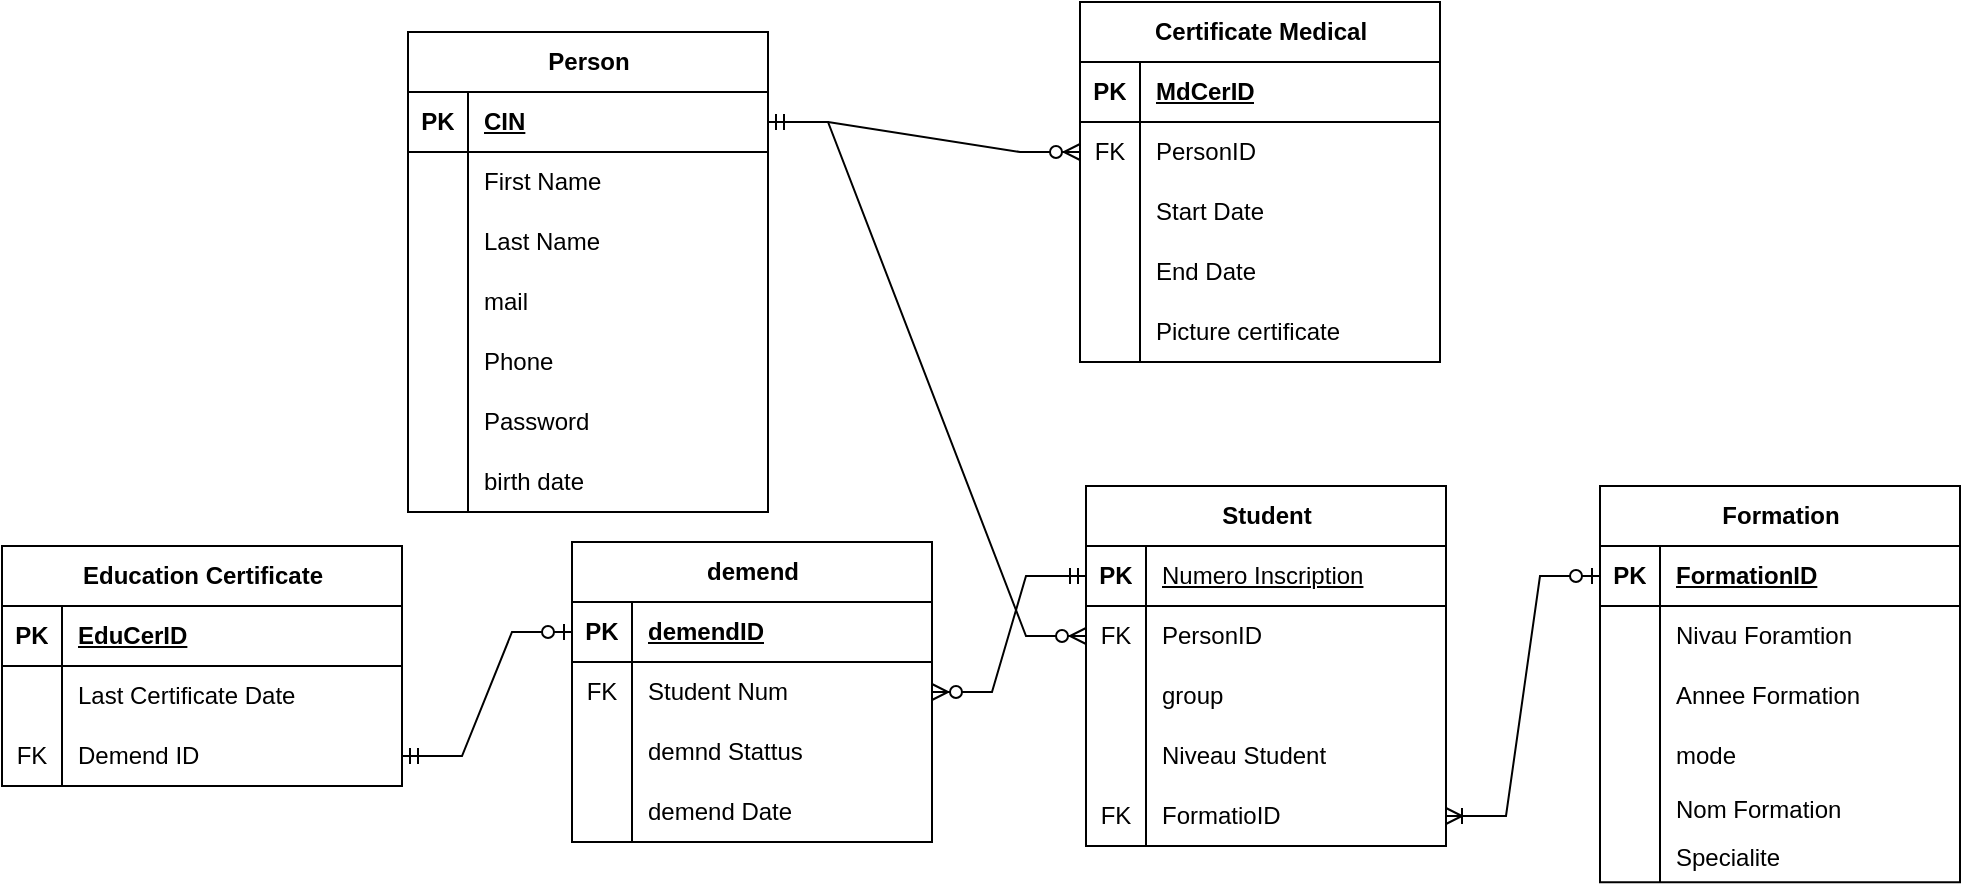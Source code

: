 <mxfile version="26.2.14">
  <diagram id="c9drh59YqxZoFYC1i8hs" name="Page-1">
    <mxGraphModel dx="3025" dy="1175" grid="0" gridSize="10" guides="1" tooltips="1" connect="1" arrows="1" fold="1" page="0" pageScale="1" pageWidth="827" pageHeight="1169" math="0" shadow="0">
      <root>
        <mxCell id="0" />
        <mxCell id="1" parent="0" />
        <mxCell id="c_Gossqk8mrFwjm1Pz2a-1" value="Person" style="shape=table;startSize=30;container=1;collapsible=1;childLayout=tableLayout;fixedRows=1;rowLines=0;fontStyle=1;align=center;resizeLast=1;html=1;" parent="1" vertex="1">
          <mxGeometry x="-1772" y="-206" width="180" height="240" as="geometry" />
        </mxCell>
        <mxCell id="c_Gossqk8mrFwjm1Pz2a-2" value="" style="shape=tableRow;horizontal=0;startSize=0;swimlaneHead=0;swimlaneBody=0;fillColor=none;collapsible=0;dropTarget=0;points=[[0,0.5],[1,0.5]];portConstraint=eastwest;top=0;left=0;right=0;bottom=1;" parent="c_Gossqk8mrFwjm1Pz2a-1" vertex="1">
          <mxGeometry y="30" width="180" height="30" as="geometry" />
        </mxCell>
        <mxCell id="c_Gossqk8mrFwjm1Pz2a-3" value="PK" style="shape=partialRectangle;connectable=0;fillColor=none;top=0;left=0;bottom=0;right=0;fontStyle=1;overflow=hidden;whiteSpace=wrap;html=1;" parent="c_Gossqk8mrFwjm1Pz2a-2" vertex="1">
          <mxGeometry width="30" height="30" as="geometry">
            <mxRectangle width="30" height="30" as="alternateBounds" />
          </mxGeometry>
        </mxCell>
        <mxCell id="c_Gossqk8mrFwjm1Pz2a-4" value="CIN" style="shape=partialRectangle;connectable=0;fillColor=none;top=0;left=0;bottom=0;right=0;align=left;spacingLeft=6;fontStyle=5;overflow=hidden;whiteSpace=wrap;html=1;" parent="c_Gossqk8mrFwjm1Pz2a-2" vertex="1">
          <mxGeometry x="30" width="150" height="30" as="geometry">
            <mxRectangle width="150" height="30" as="alternateBounds" />
          </mxGeometry>
        </mxCell>
        <mxCell id="c_Gossqk8mrFwjm1Pz2a-5" value="" style="shape=tableRow;horizontal=0;startSize=0;swimlaneHead=0;swimlaneBody=0;fillColor=none;collapsible=0;dropTarget=0;points=[[0,0.5],[1,0.5]];portConstraint=eastwest;top=0;left=0;right=0;bottom=0;" parent="c_Gossqk8mrFwjm1Pz2a-1" vertex="1">
          <mxGeometry y="60" width="180" height="30" as="geometry" />
        </mxCell>
        <mxCell id="c_Gossqk8mrFwjm1Pz2a-6" value="" style="shape=partialRectangle;connectable=0;fillColor=none;top=0;left=0;bottom=0;right=0;editable=1;overflow=hidden;whiteSpace=wrap;html=1;" parent="c_Gossqk8mrFwjm1Pz2a-5" vertex="1">
          <mxGeometry width="30" height="30" as="geometry">
            <mxRectangle width="30" height="30" as="alternateBounds" />
          </mxGeometry>
        </mxCell>
        <mxCell id="c_Gossqk8mrFwjm1Pz2a-7" value="First Name" style="shape=partialRectangle;connectable=0;fillColor=none;top=0;left=0;bottom=0;right=0;align=left;spacingLeft=6;overflow=hidden;whiteSpace=wrap;html=1;" parent="c_Gossqk8mrFwjm1Pz2a-5" vertex="1">
          <mxGeometry x="30" width="150" height="30" as="geometry">
            <mxRectangle width="150" height="30" as="alternateBounds" />
          </mxGeometry>
        </mxCell>
        <mxCell id="c_Gossqk8mrFwjm1Pz2a-8" value="" style="shape=tableRow;horizontal=0;startSize=0;swimlaneHead=0;swimlaneBody=0;fillColor=none;collapsible=0;dropTarget=0;points=[[0,0.5],[1,0.5]];portConstraint=eastwest;top=0;left=0;right=0;bottom=0;" parent="c_Gossqk8mrFwjm1Pz2a-1" vertex="1">
          <mxGeometry y="90" width="180" height="30" as="geometry" />
        </mxCell>
        <mxCell id="c_Gossqk8mrFwjm1Pz2a-9" value="" style="shape=partialRectangle;connectable=0;fillColor=none;top=0;left=0;bottom=0;right=0;editable=1;overflow=hidden;whiteSpace=wrap;html=1;" parent="c_Gossqk8mrFwjm1Pz2a-8" vertex="1">
          <mxGeometry width="30" height="30" as="geometry">
            <mxRectangle width="30" height="30" as="alternateBounds" />
          </mxGeometry>
        </mxCell>
        <mxCell id="c_Gossqk8mrFwjm1Pz2a-10" value="Last Name" style="shape=partialRectangle;connectable=0;fillColor=none;top=0;left=0;bottom=0;right=0;align=left;spacingLeft=6;overflow=hidden;whiteSpace=wrap;html=1;" parent="c_Gossqk8mrFwjm1Pz2a-8" vertex="1">
          <mxGeometry x="30" width="150" height="30" as="geometry">
            <mxRectangle width="150" height="30" as="alternateBounds" />
          </mxGeometry>
        </mxCell>
        <mxCell id="c_Gossqk8mrFwjm1Pz2a-11" value="" style="shape=tableRow;horizontal=0;startSize=0;swimlaneHead=0;swimlaneBody=0;fillColor=none;collapsible=0;dropTarget=0;points=[[0,0.5],[1,0.5]];portConstraint=eastwest;top=0;left=0;right=0;bottom=0;" parent="c_Gossqk8mrFwjm1Pz2a-1" vertex="1">
          <mxGeometry y="120" width="180" height="30" as="geometry" />
        </mxCell>
        <mxCell id="c_Gossqk8mrFwjm1Pz2a-12" value="" style="shape=partialRectangle;connectable=0;fillColor=none;top=0;left=0;bottom=0;right=0;editable=1;overflow=hidden;whiteSpace=wrap;html=1;" parent="c_Gossqk8mrFwjm1Pz2a-11" vertex="1">
          <mxGeometry width="30" height="30" as="geometry">
            <mxRectangle width="30" height="30" as="alternateBounds" />
          </mxGeometry>
        </mxCell>
        <mxCell id="c_Gossqk8mrFwjm1Pz2a-13" value="mail" style="shape=partialRectangle;connectable=0;fillColor=none;top=0;left=0;bottom=0;right=0;align=left;spacingLeft=6;overflow=hidden;whiteSpace=wrap;html=1;" parent="c_Gossqk8mrFwjm1Pz2a-11" vertex="1">
          <mxGeometry x="30" width="150" height="30" as="geometry">
            <mxRectangle width="150" height="30" as="alternateBounds" />
          </mxGeometry>
        </mxCell>
        <mxCell id="c_Gossqk8mrFwjm1Pz2a-14" value="" style="shape=tableRow;horizontal=0;startSize=0;swimlaneHead=0;swimlaneBody=0;fillColor=none;collapsible=0;dropTarget=0;points=[[0,0.5],[1,0.5]];portConstraint=eastwest;top=0;left=0;right=0;bottom=0;" parent="c_Gossqk8mrFwjm1Pz2a-1" vertex="1">
          <mxGeometry y="150" width="180" height="30" as="geometry" />
        </mxCell>
        <mxCell id="c_Gossqk8mrFwjm1Pz2a-15" value="" style="shape=partialRectangle;connectable=0;fillColor=none;top=0;left=0;bottom=0;right=0;editable=1;overflow=hidden;whiteSpace=wrap;html=1;" parent="c_Gossqk8mrFwjm1Pz2a-14" vertex="1">
          <mxGeometry width="30" height="30" as="geometry">
            <mxRectangle width="30" height="30" as="alternateBounds" />
          </mxGeometry>
        </mxCell>
        <mxCell id="c_Gossqk8mrFwjm1Pz2a-16" value="Phone" style="shape=partialRectangle;connectable=0;fillColor=none;top=0;left=0;bottom=0;right=0;align=left;spacingLeft=6;overflow=hidden;whiteSpace=wrap;html=1;" parent="c_Gossqk8mrFwjm1Pz2a-14" vertex="1">
          <mxGeometry x="30" width="150" height="30" as="geometry">
            <mxRectangle width="150" height="30" as="alternateBounds" />
          </mxGeometry>
        </mxCell>
        <mxCell id="c_Gossqk8mrFwjm1Pz2a-72" value="" style="shape=tableRow;horizontal=0;startSize=0;swimlaneHead=0;swimlaneBody=0;fillColor=none;collapsible=0;dropTarget=0;points=[[0,0.5],[1,0.5]];portConstraint=eastwest;top=0;left=0;right=0;bottom=0;" parent="c_Gossqk8mrFwjm1Pz2a-1" vertex="1">
          <mxGeometry y="180" width="180" height="30" as="geometry" />
        </mxCell>
        <mxCell id="c_Gossqk8mrFwjm1Pz2a-73" value="" style="shape=partialRectangle;connectable=0;fillColor=none;top=0;left=0;bottom=0;right=0;editable=1;overflow=hidden;whiteSpace=wrap;html=1;" parent="c_Gossqk8mrFwjm1Pz2a-72" vertex="1">
          <mxGeometry width="30" height="30" as="geometry">
            <mxRectangle width="30" height="30" as="alternateBounds" />
          </mxGeometry>
        </mxCell>
        <mxCell id="c_Gossqk8mrFwjm1Pz2a-74" value="Password" style="shape=partialRectangle;connectable=0;fillColor=none;top=0;left=0;bottom=0;right=0;align=left;spacingLeft=6;overflow=hidden;whiteSpace=wrap;html=1;" parent="c_Gossqk8mrFwjm1Pz2a-72" vertex="1">
          <mxGeometry x="30" width="150" height="30" as="geometry">
            <mxRectangle width="150" height="30" as="alternateBounds" />
          </mxGeometry>
        </mxCell>
        <mxCell id="c_Gossqk8mrFwjm1Pz2a-17" value="" style="shape=tableRow;horizontal=0;startSize=0;swimlaneHead=0;swimlaneBody=0;fillColor=none;collapsible=0;dropTarget=0;points=[[0,0.5],[1,0.5]];portConstraint=eastwest;top=0;left=0;right=0;bottom=0;" parent="c_Gossqk8mrFwjm1Pz2a-1" vertex="1">
          <mxGeometry y="210" width="180" height="30" as="geometry" />
        </mxCell>
        <mxCell id="c_Gossqk8mrFwjm1Pz2a-18" value="" style="shape=partialRectangle;connectable=0;fillColor=none;top=0;left=0;bottom=0;right=0;editable=1;overflow=hidden;whiteSpace=wrap;html=1;" parent="c_Gossqk8mrFwjm1Pz2a-17" vertex="1">
          <mxGeometry width="30" height="30" as="geometry">
            <mxRectangle width="30" height="30" as="alternateBounds" />
          </mxGeometry>
        </mxCell>
        <mxCell id="c_Gossqk8mrFwjm1Pz2a-19" value="birth date" style="shape=partialRectangle;connectable=0;fillColor=none;top=0;left=0;bottom=0;right=0;align=left;spacingLeft=6;overflow=hidden;whiteSpace=wrap;html=1;" parent="c_Gossqk8mrFwjm1Pz2a-17" vertex="1">
          <mxGeometry x="30" width="150" height="30" as="geometry">
            <mxRectangle width="150" height="30" as="alternateBounds" />
          </mxGeometry>
        </mxCell>
        <mxCell id="c_Gossqk8mrFwjm1Pz2a-37" value="Certificate Medical" style="shape=table;startSize=30;container=1;collapsible=1;childLayout=tableLayout;fixedRows=1;rowLines=0;fontStyle=1;align=center;resizeLast=1;html=1;" parent="1" vertex="1">
          <mxGeometry x="-1436" y="-221" width="180" height="180" as="geometry" />
        </mxCell>
        <mxCell id="c_Gossqk8mrFwjm1Pz2a-38" value="" style="shape=tableRow;horizontal=0;startSize=0;swimlaneHead=0;swimlaneBody=0;fillColor=none;collapsible=0;dropTarget=0;points=[[0,0.5],[1,0.5]];portConstraint=eastwest;top=0;left=0;right=0;bottom=1;" parent="c_Gossqk8mrFwjm1Pz2a-37" vertex="1">
          <mxGeometry y="30" width="180" height="30" as="geometry" />
        </mxCell>
        <mxCell id="c_Gossqk8mrFwjm1Pz2a-39" value="PK" style="shape=partialRectangle;connectable=0;fillColor=none;top=0;left=0;bottom=0;right=0;fontStyle=1;overflow=hidden;whiteSpace=wrap;html=1;" parent="c_Gossqk8mrFwjm1Pz2a-38" vertex="1">
          <mxGeometry width="30" height="30" as="geometry">
            <mxRectangle width="30" height="30" as="alternateBounds" />
          </mxGeometry>
        </mxCell>
        <mxCell id="c_Gossqk8mrFwjm1Pz2a-40" value="MdCerID" style="shape=partialRectangle;connectable=0;fillColor=none;top=0;left=0;bottom=0;right=0;align=left;spacingLeft=6;fontStyle=5;overflow=hidden;whiteSpace=wrap;html=1;" parent="c_Gossqk8mrFwjm1Pz2a-38" vertex="1">
          <mxGeometry x="30" width="150" height="30" as="geometry">
            <mxRectangle width="150" height="30" as="alternateBounds" />
          </mxGeometry>
        </mxCell>
        <mxCell id="c_Gossqk8mrFwjm1Pz2a-41" value="" style="shape=tableRow;horizontal=0;startSize=0;swimlaneHead=0;swimlaneBody=0;fillColor=none;collapsible=0;dropTarget=0;points=[[0,0.5],[1,0.5]];portConstraint=eastwest;top=0;left=0;right=0;bottom=0;" parent="c_Gossqk8mrFwjm1Pz2a-37" vertex="1">
          <mxGeometry y="60" width="180" height="30" as="geometry" />
        </mxCell>
        <mxCell id="c_Gossqk8mrFwjm1Pz2a-42" value="FK" style="shape=partialRectangle;connectable=0;fillColor=none;top=0;left=0;bottom=0;right=0;editable=1;overflow=hidden;whiteSpace=wrap;html=1;" parent="c_Gossqk8mrFwjm1Pz2a-41" vertex="1">
          <mxGeometry width="30" height="30" as="geometry">
            <mxRectangle width="30" height="30" as="alternateBounds" />
          </mxGeometry>
        </mxCell>
        <mxCell id="c_Gossqk8mrFwjm1Pz2a-43" value="PersonID" style="shape=partialRectangle;connectable=0;fillColor=none;top=0;left=0;bottom=0;right=0;align=left;spacingLeft=6;overflow=hidden;whiteSpace=wrap;html=1;" parent="c_Gossqk8mrFwjm1Pz2a-41" vertex="1">
          <mxGeometry x="30" width="150" height="30" as="geometry">
            <mxRectangle width="150" height="30" as="alternateBounds" />
          </mxGeometry>
        </mxCell>
        <mxCell id="c_Gossqk8mrFwjm1Pz2a-44" value="" style="shape=tableRow;horizontal=0;startSize=0;swimlaneHead=0;swimlaneBody=0;fillColor=none;collapsible=0;dropTarget=0;points=[[0,0.5],[1,0.5]];portConstraint=eastwest;top=0;left=0;right=0;bottom=0;" parent="c_Gossqk8mrFwjm1Pz2a-37" vertex="1">
          <mxGeometry y="90" width="180" height="30" as="geometry" />
        </mxCell>
        <mxCell id="c_Gossqk8mrFwjm1Pz2a-45" value="" style="shape=partialRectangle;connectable=0;fillColor=none;top=0;left=0;bottom=0;right=0;editable=1;overflow=hidden;whiteSpace=wrap;html=1;" parent="c_Gossqk8mrFwjm1Pz2a-44" vertex="1">
          <mxGeometry width="30" height="30" as="geometry">
            <mxRectangle width="30" height="30" as="alternateBounds" />
          </mxGeometry>
        </mxCell>
        <mxCell id="c_Gossqk8mrFwjm1Pz2a-46" value="Start Date" style="shape=partialRectangle;connectable=0;fillColor=none;top=0;left=0;bottom=0;right=0;align=left;spacingLeft=6;overflow=hidden;whiteSpace=wrap;html=1;" parent="c_Gossqk8mrFwjm1Pz2a-44" vertex="1">
          <mxGeometry x="30" width="150" height="30" as="geometry">
            <mxRectangle width="150" height="30" as="alternateBounds" />
          </mxGeometry>
        </mxCell>
        <mxCell id="c_Gossqk8mrFwjm1Pz2a-47" value="" style="shape=tableRow;horizontal=0;startSize=0;swimlaneHead=0;swimlaneBody=0;fillColor=none;collapsible=0;dropTarget=0;points=[[0,0.5],[1,0.5]];portConstraint=eastwest;top=0;left=0;right=0;bottom=0;" parent="c_Gossqk8mrFwjm1Pz2a-37" vertex="1">
          <mxGeometry y="120" width="180" height="30" as="geometry" />
        </mxCell>
        <mxCell id="c_Gossqk8mrFwjm1Pz2a-48" value="" style="shape=partialRectangle;connectable=0;fillColor=none;top=0;left=0;bottom=0;right=0;editable=1;overflow=hidden;whiteSpace=wrap;html=1;" parent="c_Gossqk8mrFwjm1Pz2a-47" vertex="1">
          <mxGeometry width="30" height="30" as="geometry">
            <mxRectangle width="30" height="30" as="alternateBounds" />
          </mxGeometry>
        </mxCell>
        <mxCell id="c_Gossqk8mrFwjm1Pz2a-49" value="End Date" style="shape=partialRectangle;connectable=0;fillColor=none;top=0;left=0;bottom=0;right=0;align=left;spacingLeft=6;overflow=hidden;whiteSpace=wrap;html=1;" parent="c_Gossqk8mrFwjm1Pz2a-47" vertex="1">
          <mxGeometry x="30" width="150" height="30" as="geometry">
            <mxRectangle width="150" height="30" as="alternateBounds" />
          </mxGeometry>
        </mxCell>
        <mxCell id="c_Gossqk8mrFwjm1Pz2a-52" value="" style="shape=tableRow;horizontal=0;startSize=0;swimlaneHead=0;swimlaneBody=0;fillColor=none;collapsible=0;dropTarget=0;points=[[0,0.5],[1,0.5]];portConstraint=eastwest;top=0;left=0;right=0;bottom=0;" parent="c_Gossqk8mrFwjm1Pz2a-37" vertex="1">
          <mxGeometry y="150" width="180" height="30" as="geometry" />
        </mxCell>
        <mxCell id="c_Gossqk8mrFwjm1Pz2a-53" value="" style="shape=partialRectangle;connectable=0;fillColor=none;top=0;left=0;bottom=0;right=0;editable=1;overflow=hidden;whiteSpace=wrap;html=1;" parent="c_Gossqk8mrFwjm1Pz2a-52" vertex="1">
          <mxGeometry width="30" height="30" as="geometry">
            <mxRectangle width="30" height="30" as="alternateBounds" />
          </mxGeometry>
        </mxCell>
        <mxCell id="c_Gossqk8mrFwjm1Pz2a-54" value="Picture certificate" style="shape=partialRectangle;connectable=0;fillColor=none;top=0;left=0;bottom=0;right=0;align=left;spacingLeft=6;overflow=hidden;whiteSpace=wrap;html=1;" parent="c_Gossqk8mrFwjm1Pz2a-52" vertex="1">
          <mxGeometry x="30" width="150" height="30" as="geometry">
            <mxRectangle width="150" height="30" as="alternateBounds" />
          </mxGeometry>
        </mxCell>
        <mxCell id="c_Gossqk8mrFwjm1Pz2a-51" value="" style="edgeStyle=entityRelationEdgeStyle;fontSize=12;html=1;endArrow=ERzeroToMany;startArrow=ERmandOne;rounded=0;entryX=0;entryY=0.5;entryDx=0;entryDy=0;exitX=1;exitY=0.5;exitDx=0;exitDy=0;" parent="1" source="c_Gossqk8mrFwjm1Pz2a-2" target="c_Gossqk8mrFwjm1Pz2a-41" edge="1">
          <mxGeometry width="100" height="100" relative="1" as="geometry">
            <mxPoint x="-1670" y="146" as="sourcePoint" />
            <mxPoint x="-1570" y="46" as="targetPoint" />
          </mxGeometry>
        </mxCell>
        <mxCell id="c_Gossqk8mrFwjm1Pz2a-55" value="Education Certificate" style="shape=table;startSize=30;container=1;collapsible=1;childLayout=tableLayout;fixedRows=1;rowLines=0;fontStyle=1;align=center;resizeLast=1;html=1;" parent="1" vertex="1">
          <mxGeometry x="-1975" y="51" width="200" height="120" as="geometry" />
        </mxCell>
        <mxCell id="c_Gossqk8mrFwjm1Pz2a-56" value="" style="shape=tableRow;horizontal=0;startSize=0;swimlaneHead=0;swimlaneBody=0;fillColor=none;collapsible=0;dropTarget=0;points=[[0,0.5],[1,0.5]];portConstraint=eastwest;top=0;left=0;right=0;bottom=1;" parent="c_Gossqk8mrFwjm1Pz2a-55" vertex="1">
          <mxGeometry y="30" width="200" height="30" as="geometry" />
        </mxCell>
        <mxCell id="c_Gossqk8mrFwjm1Pz2a-57" value="PK" style="shape=partialRectangle;connectable=0;fillColor=none;top=0;left=0;bottom=0;right=0;fontStyle=1;overflow=hidden;whiteSpace=wrap;html=1;" parent="c_Gossqk8mrFwjm1Pz2a-56" vertex="1">
          <mxGeometry width="30" height="30" as="geometry">
            <mxRectangle width="30" height="30" as="alternateBounds" />
          </mxGeometry>
        </mxCell>
        <mxCell id="c_Gossqk8mrFwjm1Pz2a-58" value="EduCerID" style="shape=partialRectangle;connectable=0;fillColor=none;top=0;left=0;bottom=0;right=0;align=left;spacingLeft=6;fontStyle=5;overflow=hidden;whiteSpace=wrap;html=1;" parent="c_Gossqk8mrFwjm1Pz2a-56" vertex="1">
          <mxGeometry x="30" width="170" height="30" as="geometry">
            <mxRectangle width="170" height="30" as="alternateBounds" />
          </mxGeometry>
        </mxCell>
        <mxCell id="c_Gossqk8mrFwjm1Pz2a-148" value="" style="shape=tableRow;horizontal=0;startSize=0;swimlaneHead=0;swimlaneBody=0;fillColor=none;collapsible=0;dropTarget=0;points=[[0,0.5],[1,0.5]];portConstraint=eastwest;top=0;left=0;right=0;bottom=0;" parent="c_Gossqk8mrFwjm1Pz2a-55" vertex="1">
          <mxGeometry y="60" width="200" height="30" as="geometry" />
        </mxCell>
        <mxCell id="c_Gossqk8mrFwjm1Pz2a-149" value="" style="shape=partialRectangle;connectable=0;fillColor=none;top=0;left=0;bottom=0;right=0;editable=1;overflow=hidden;whiteSpace=wrap;html=1;" parent="c_Gossqk8mrFwjm1Pz2a-148" vertex="1">
          <mxGeometry width="30" height="30" as="geometry">
            <mxRectangle width="30" height="30" as="alternateBounds" />
          </mxGeometry>
        </mxCell>
        <mxCell id="c_Gossqk8mrFwjm1Pz2a-150" value="Last Certificate Date" style="shape=partialRectangle;connectable=0;fillColor=none;top=0;left=0;bottom=0;right=0;align=left;spacingLeft=6;overflow=hidden;whiteSpace=wrap;html=1;" parent="c_Gossqk8mrFwjm1Pz2a-148" vertex="1">
          <mxGeometry x="30" width="170" height="30" as="geometry">
            <mxRectangle width="170" height="30" as="alternateBounds" />
          </mxGeometry>
        </mxCell>
        <mxCell id="c_Gossqk8mrFwjm1Pz2a-59" value="" style="shape=tableRow;horizontal=0;startSize=0;swimlaneHead=0;swimlaneBody=0;fillColor=none;collapsible=0;dropTarget=0;points=[[0,0.5],[1,0.5]];portConstraint=eastwest;top=0;left=0;right=0;bottom=0;" parent="c_Gossqk8mrFwjm1Pz2a-55" vertex="1">
          <mxGeometry y="90" width="200" height="30" as="geometry" />
        </mxCell>
        <mxCell id="c_Gossqk8mrFwjm1Pz2a-60" value="FK" style="shape=partialRectangle;connectable=0;fillColor=none;top=0;left=0;bottom=0;right=0;editable=1;overflow=hidden;whiteSpace=wrap;html=1;" parent="c_Gossqk8mrFwjm1Pz2a-59" vertex="1">
          <mxGeometry width="30" height="30" as="geometry">
            <mxRectangle width="30" height="30" as="alternateBounds" />
          </mxGeometry>
        </mxCell>
        <mxCell id="c_Gossqk8mrFwjm1Pz2a-61" value="Demend ID" style="shape=partialRectangle;connectable=0;fillColor=none;top=0;left=0;bottom=0;right=0;align=left;spacingLeft=6;overflow=hidden;whiteSpace=wrap;html=1;" parent="c_Gossqk8mrFwjm1Pz2a-59" vertex="1">
          <mxGeometry x="30" width="170" height="30" as="geometry">
            <mxRectangle width="170" height="30" as="alternateBounds" />
          </mxGeometry>
        </mxCell>
        <mxCell id="c_Gossqk8mrFwjm1Pz2a-71" value="" style="edgeStyle=entityRelationEdgeStyle;fontSize=12;html=1;endArrow=ERzeroToMany;startArrow=ERmandOne;rounded=0;exitX=0;exitY=0.5;exitDx=0;exitDy=0;entryX=1;entryY=0.5;entryDx=0;entryDy=0;" parent="1" source="c_Gossqk8mrFwjm1Pz2a-76" target="c_Gossqk8mrFwjm1Pz2a-138" edge="1">
          <mxGeometry width="100" height="100" relative="1" as="geometry">
            <mxPoint x="-1474" y="61" as="sourcePoint" />
            <mxPoint x="-1444" y="459" as="targetPoint" />
          </mxGeometry>
        </mxCell>
        <mxCell id="c_Gossqk8mrFwjm1Pz2a-75" value="Student" style="shape=table;startSize=30;container=1;collapsible=1;childLayout=tableLayout;fixedRows=1;rowLines=0;fontStyle=1;align=center;resizeLast=1;html=1;" parent="1" vertex="1">
          <mxGeometry x="-1433" y="21" width="180" height="180" as="geometry" />
        </mxCell>
        <mxCell id="c_Gossqk8mrFwjm1Pz2a-76" value="" style="shape=tableRow;horizontal=0;startSize=0;swimlaneHead=0;swimlaneBody=0;fillColor=none;collapsible=0;dropTarget=0;points=[[0,0.5],[1,0.5]];portConstraint=eastwest;top=0;left=0;right=0;bottom=1;" parent="c_Gossqk8mrFwjm1Pz2a-75" vertex="1">
          <mxGeometry y="30" width="180" height="30" as="geometry" />
        </mxCell>
        <mxCell id="c_Gossqk8mrFwjm1Pz2a-77" value="PK" style="shape=partialRectangle;connectable=0;fillColor=none;top=0;left=0;bottom=0;right=0;fontStyle=1;overflow=hidden;whiteSpace=wrap;html=1;" parent="c_Gossqk8mrFwjm1Pz2a-76" vertex="1">
          <mxGeometry width="30" height="30" as="geometry">
            <mxRectangle width="30" height="30" as="alternateBounds" />
          </mxGeometry>
        </mxCell>
        <mxCell id="c_Gossqk8mrFwjm1Pz2a-78" value="&lt;span style=&quot;font-weight: 400;&quot;&gt;Numero Inscription&lt;/span&gt;" style="shape=partialRectangle;connectable=0;fillColor=none;top=0;left=0;bottom=0;right=0;align=left;spacingLeft=6;fontStyle=5;overflow=hidden;whiteSpace=wrap;html=1;" parent="c_Gossqk8mrFwjm1Pz2a-76" vertex="1">
          <mxGeometry x="30" width="150" height="30" as="geometry">
            <mxRectangle width="150" height="30" as="alternateBounds" />
          </mxGeometry>
        </mxCell>
        <mxCell id="c_Gossqk8mrFwjm1Pz2a-79" value="" style="shape=tableRow;horizontal=0;startSize=0;swimlaneHead=0;swimlaneBody=0;fillColor=none;collapsible=0;dropTarget=0;points=[[0,0.5],[1,0.5]];portConstraint=eastwest;top=0;left=0;right=0;bottom=0;" parent="c_Gossqk8mrFwjm1Pz2a-75" vertex="1">
          <mxGeometry y="60" width="180" height="30" as="geometry" />
        </mxCell>
        <mxCell id="c_Gossqk8mrFwjm1Pz2a-80" value="FK" style="shape=partialRectangle;connectable=0;fillColor=none;top=0;left=0;bottom=0;right=0;editable=1;overflow=hidden;whiteSpace=wrap;html=1;" parent="c_Gossqk8mrFwjm1Pz2a-79" vertex="1">
          <mxGeometry width="30" height="30" as="geometry">
            <mxRectangle width="30" height="30" as="alternateBounds" />
          </mxGeometry>
        </mxCell>
        <mxCell id="c_Gossqk8mrFwjm1Pz2a-81" value="PersonID" style="shape=partialRectangle;connectable=0;fillColor=none;top=0;left=0;bottom=0;right=0;align=left;spacingLeft=6;overflow=hidden;whiteSpace=wrap;html=1;" parent="c_Gossqk8mrFwjm1Pz2a-79" vertex="1">
          <mxGeometry x="30" width="150" height="30" as="geometry">
            <mxRectangle width="150" height="30" as="alternateBounds" />
          </mxGeometry>
        </mxCell>
        <mxCell id="c_Gossqk8mrFwjm1Pz2a-82" value="" style="shape=tableRow;horizontal=0;startSize=0;swimlaneHead=0;swimlaneBody=0;fillColor=none;collapsible=0;dropTarget=0;points=[[0,0.5],[1,0.5]];portConstraint=eastwest;top=0;left=0;right=0;bottom=0;" parent="c_Gossqk8mrFwjm1Pz2a-75" vertex="1">
          <mxGeometry y="90" width="180" height="30" as="geometry" />
        </mxCell>
        <mxCell id="c_Gossqk8mrFwjm1Pz2a-83" value="" style="shape=partialRectangle;connectable=0;fillColor=none;top=0;left=0;bottom=0;right=0;editable=1;overflow=hidden;whiteSpace=wrap;html=1;" parent="c_Gossqk8mrFwjm1Pz2a-82" vertex="1">
          <mxGeometry width="30" height="30" as="geometry">
            <mxRectangle width="30" height="30" as="alternateBounds" />
          </mxGeometry>
        </mxCell>
        <mxCell id="c_Gossqk8mrFwjm1Pz2a-84" value="group" style="shape=partialRectangle;connectable=0;fillColor=none;top=0;left=0;bottom=0;right=0;align=left;spacingLeft=6;overflow=hidden;whiteSpace=wrap;html=1;" parent="c_Gossqk8mrFwjm1Pz2a-82" vertex="1">
          <mxGeometry x="30" width="150" height="30" as="geometry">
            <mxRectangle width="150" height="30" as="alternateBounds" />
          </mxGeometry>
        </mxCell>
        <mxCell id="c_Gossqk8mrFwjm1Pz2a-89" value="" style="shape=tableRow;horizontal=0;startSize=0;swimlaneHead=0;swimlaneBody=0;fillColor=none;collapsible=0;dropTarget=0;points=[[0,0.5],[1,0.5]];portConstraint=eastwest;top=0;left=0;right=0;bottom=0;" parent="c_Gossqk8mrFwjm1Pz2a-75" vertex="1">
          <mxGeometry y="120" width="180" height="30" as="geometry" />
        </mxCell>
        <mxCell id="c_Gossqk8mrFwjm1Pz2a-90" value="" style="shape=partialRectangle;connectable=0;fillColor=none;top=0;left=0;bottom=0;right=0;editable=1;overflow=hidden;whiteSpace=wrap;html=1;" parent="c_Gossqk8mrFwjm1Pz2a-89" vertex="1">
          <mxGeometry width="30" height="30" as="geometry">
            <mxRectangle width="30" height="30" as="alternateBounds" />
          </mxGeometry>
        </mxCell>
        <mxCell id="c_Gossqk8mrFwjm1Pz2a-91" value="Niveau Student" style="shape=partialRectangle;connectable=0;fillColor=none;top=0;left=0;bottom=0;right=0;align=left;spacingLeft=6;overflow=hidden;whiteSpace=wrap;html=1;" parent="c_Gossqk8mrFwjm1Pz2a-89" vertex="1">
          <mxGeometry x="30" width="150" height="30" as="geometry">
            <mxRectangle width="150" height="30" as="alternateBounds" />
          </mxGeometry>
        </mxCell>
        <mxCell id="c_Gossqk8mrFwjm1Pz2a-98" value="" style="shape=tableRow;horizontal=0;startSize=0;swimlaneHead=0;swimlaneBody=0;fillColor=none;collapsible=0;dropTarget=0;points=[[0,0.5],[1,0.5]];portConstraint=eastwest;top=0;left=0;right=0;bottom=0;" parent="c_Gossqk8mrFwjm1Pz2a-75" vertex="1">
          <mxGeometry y="150" width="180" height="30" as="geometry" />
        </mxCell>
        <mxCell id="c_Gossqk8mrFwjm1Pz2a-99" value="FK" style="shape=partialRectangle;connectable=0;fillColor=none;top=0;left=0;bottom=0;right=0;editable=1;overflow=hidden;whiteSpace=wrap;html=1;" parent="c_Gossqk8mrFwjm1Pz2a-98" vertex="1">
          <mxGeometry width="30" height="30" as="geometry">
            <mxRectangle width="30" height="30" as="alternateBounds" />
          </mxGeometry>
        </mxCell>
        <mxCell id="c_Gossqk8mrFwjm1Pz2a-100" value="FormatioID" style="shape=partialRectangle;connectable=0;fillColor=none;top=0;left=0;bottom=0;right=0;align=left;spacingLeft=6;overflow=hidden;whiteSpace=wrap;html=1;" parent="c_Gossqk8mrFwjm1Pz2a-98" vertex="1">
          <mxGeometry x="30" width="150" height="30" as="geometry">
            <mxRectangle width="150" height="30" as="alternateBounds" />
          </mxGeometry>
        </mxCell>
        <mxCell id="c_Gossqk8mrFwjm1Pz2a-88" value="" style="edgeStyle=entityRelationEdgeStyle;fontSize=12;html=1;endArrow=ERzeroToMany;startArrow=ERmandOne;rounded=0;entryX=0;entryY=0.5;entryDx=0;entryDy=0;exitX=1;exitY=0.5;exitDx=0;exitDy=0;" parent="1" source="c_Gossqk8mrFwjm1Pz2a-2" target="c_Gossqk8mrFwjm1Pz2a-79" edge="1">
          <mxGeometry width="100" height="100" relative="1" as="geometry">
            <mxPoint x="-1509" y="-62" as="sourcePoint" />
            <mxPoint x="-1583" y="-32" as="targetPoint" />
          </mxGeometry>
        </mxCell>
        <mxCell id="c_Gossqk8mrFwjm1Pz2a-101" value="Formation" style="shape=table;startSize=30;container=1;collapsible=1;childLayout=tableLayout;fixedRows=1;rowLines=0;fontStyle=1;align=center;resizeLast=1;html=1;" parent="1" vertex="1">
          <mxGeometry x="-1176" y="21" width="180" height="198.133" as="geometry" />
        </mxCell>
        <mxCell id="c_Gossqk8mrFwjm1Pz2a-102" value="" style="shape=tableRow;horizontal=0;startSize=0;swimlaneHead=0;swimlaneBody=0;fillColor=none;collapsible=0;dropTarget=0;points=[[0,0.5],[1,0.5]];portConstraint=eastwest;top=0;left=0;right=0;bottom=1;" parent="c_Gossqk8mrFwjm1Pz2a-101" vertex="1">
          <mxGeometry y="30" width="180" height="30" as="geometry" />
        </mxCell>
        <mxCell id="c_Gossqk8mrFwjm1Pz2a-103" value="PK" style="shape=partialRectangle;connectable=0;fillColor=none;top=0;left=0;bottom=0;right=0;fontStyle=1;overflow=hidden;whiteSpace=wrap;html=1;" parent="c_Gossqk8mrFwjm1Pz2a-102" vertex="1">
          <mxGeometry width="30" height="30" as="geometry">
            <mxRectangle width="30" height="30" as="alternateBounds" />
          </mxGeometry>
        </mxCell>
        <mxCell id="c_Gossqk8mrFwjm1Pz2a-104" value="FormationID" style="shape=partialRectangle;connectable=0;fillColor=none;top=0;left=0;bottom=0;right=0;align=left;spacingLeft=6;fontStyle=5;overflow=hidden;whiteSpace=wrap;html=1;" parent="c_Gossqk8mrFwjm1Pz2a-102" vertex="1">
          <mxGeometry x="30" width="150" height="30" as="geometry">
            <mxRectangle width="150" height="30" as="alternateBounds" />
          </mxGeometry>
        </mxCell>
        <mxCell id="c_Gossqk8mrFwjm1Pz2a-105" value="" style="shape=tableRow;horizontal=0;startSize=0;swimlaneHead=0;swimlaneBody=0;fillColor=none;collapsible=0;dropTarget=0;points=[[0,0.5],[1,0.5]];portConstraint=eastwest;top=0;left=0;right=0;bottom=0;" parent="c_Gossqk8mrFwjm1Pz2a-101" vertex="1">
          <mxGeometry y="60" width="180" height="30" as="geometry" />
        </mxCell>
        <mxCell id="c_Gossqk8mrFwjm1Pz2a-106" value="" style="shape=partialRectangle;connectable=0;fillColor=none;top=0;left=0;bottom=0;right=0;editable=1;overflow=hidden;whiteSpace=wrap;html=1;" parent="c_Gossqk8mrFwjm1Pz2a-105" vertex="1">
          <mxGeometry width="30" height="30" as="geometry">
            <mxRectangle width="30" height="30" as="alternateBounds" />
          </mxGeometry>
        </mxCell>
        <mxCell id="c_Gossqk8mrFwjm1Pz2a-107" value="Nivau Foramtion" style="shape=partialRectangle;connectable=0;fillColor=none;top=0;left=0;bottom=0;right=0;align=left;spacingLeft=6;overflow=hidden;whiteSpace=wrap;html=1;" parent="c_Gossqk8mrFwjm1Pz2a-105" vertex="1">
          <mxGeometry x="30" width="150" height="30" as="geometry">
            <mxRectangle width="150" height="30" as="alternateBounds" />
          </mxGeometry>
        </mxCell>
        <mxCell id="c_Gossqk8mrFwjm1Pz2a-119" value="" style="shape=tableRow;horizontal=0;startSize=0;swimlaneHead=0;swimlaneBody=0;fillColor=none;collapsible=0;dropTarget=0;points=[[0,0.5],[1,0.5]];portConstraint=eastwest;top=0;left=0;right=0;bottom=0;" parent="c_Gossqk8mrFwjm1Pz2a-101" vertex="1">
          <mxGeometry y="90" width="180" height="30" as="geometry" />
        </mxCell>
        <mxCell id="c_Gossqk8mrFwjm1Pz2a-120" value="" style="shape=partialRectangle;connectable=0;fillColor=none;top=0;left=0;bottom=0;right=0;editable=1;overflow=hidden;whiteSpace=wrap;html=1;" parent="c_Gossqk8mrFwjm1Pz2a-119" vertex="1">
          <mxGeometry width="30" height="30" as="geometry">
            <mxRectangle width="30" height="30" as="alternateBounds" />
          </mxGeometry>
        </mxCell>
        <mxCell id="c_Gossqk8mrFwjm1Pz2a-121" value="Annee Formation" style="shape=partialRectangle;connectable=0;fillColor=none;top=0;left=0;bottom=0;right=0;align=left;spacingLeft=6;overflow=hidden;whiteSpace=wrap;html=1;" parent="c_Gossqk8mrFwjm1Pz2a-119" vertex="1">
          <mxGeometry x="30" width="150" height="30" as="geometry">
            <mxRectangle width="150" height="30" as="alternateBounds" />
          </mxGeometry>
        </mxCell>
        <mxCell id="c_Gossqk8mrFwjm1Pz2a-122" value="" style="shape=tableRow;horizontal=0;startSize=0;swimlaneHead=0;swimlaneBody=0;fillColor=none;collapsible=0;dropTarget=0;points=[[0,0.5],[1,0.5]];portConstraint=eastwest;top=0;left=0;right=0;bottom=0;" parent="c_Gossqk8mrFwjm1Pz2a-101" vertex="1">
          <mxGeometry y="120" width="180" height="30" as="geometry" />
        </mxCell>
        <mxCell id="c_Gossqk8mrFwjm1Pz2a-123" value="" style="shape=partialRectangle;connectable=0;fillColor=none;top=0;left=0;bottom=0;right=0;editable=1;overflow=hidden;whiteSpace=wrap;html=1;" parent="c_Gossqk8mrFwjm1Pz2a-122" vertex="1">
          <mxGeometry width="30" height="30" as="geometry">
            <mxRectangle width="30" height="30" as="alternateBounds" />
          </mxGeometry>
        </mxCell>
        <mxCell id="c_Gossqk8mrFwjm1Pz2a-124" value="mode" style="shape=partialRectangle;connectable=0;fillColor=none;top=0;left=0;bottom=0;right=0;align=left;spacingLeft=6;overflow=hidden;whiteSpace=wrap;html=1;" parent="c_Gossqk8mrFwjm1Pz2a-122" vertex="1">
          <mxGeometry x="30" width="150" height="30" as="geometry">
            <mxRectangle width="150" height="30" as="alternateBounds" />
          </mxGeometry>
        </mxCell>
        <mxCell id="c_Gossqk8mrFwjm1Pz2a-125" value="" style="shape=tableRow;horizontal=0;startSize=0;swimlaneHead=0;swimlaneBody=0;fillColor=none;collapsible=0;dropTarget=0;points=[[0,0.5],[1,0.5]];portConstraint=eastwest;top=0;left=0;right=0;bottom=0;" parent="c_Gossqk8mrFwjm1Pz2a-101" vertex="1">
          <mxGeometry y="150" width="180" height="24" as="geometry" />
        </mxCell>
        <mxCell id="c_Gossqk8mrFwjm1Pz2a-126" value="" style="shape=partialRectangle;connectable=0;fillColor=none;top=0;left=0;bottom=0;right=0;editable=1;overflow=hidden;whiteSpace=wrap;html=1;" parent="c_Gossqk8mrFwjm1Pz2a-125" vertex="1">
          <mxGeometry width="30" height="24" as="geometry">
            <mxRectangle width="30" height="24" as="alternateBounds" />
          </mxGeometry>
        </mxCell>
        <mxCell id="c_Gossqk8mrFwjm1Pz2a-127" value="Nom Formation" style="shape=partialRectangle;connectable=0;fillColor=none;top=0;left=0;bottom=0;right=0;align=left;spacingLeft=6;overflow=hidden;whiteSpace=wrap;html=1;" parent="c_Gossqk8mrFwjm1Pz2a-125" vertex="1">
          <mxGeometry x="30" width="150" height="24" as="geometry">
            <mxRectangle width="150" height="24" as="alternateBounds" />
          </mxGeometry>
        </mxCell>
        <mxCell id="c_Gossqk8mrFwjm1Pz2a-128" value="" style="shape=tableRow;horizontal=0;startSize=0;swimlaneHead=0;swimlaneBody=0;fillColor=none;collapsible=0;dropTarget=0;points=[[0,0.5],[1,0.5]];portConstraint=eastwest;top=0;left=0;right=0;bottom=0;" parent="c_Gossqk8mrFwjm1Pz2a-101" vertex="1">
          <mxGeometry y="174" width="180" height="24" as="geometry" />
        </mxCell>
        <mxCell id="c_Gossqk8mrFwjm1Pz2a-129" value="" style="shape=partialRectangle;connectable=0;fillColor=none;top=0;left=0;bottom=0;right=0;editable=1;overflow=hidden;whiteSpace=wrap;html=1;" parent="c_Gossqk8mrFwjm1Pz2a-128" vertex="1">
          <mxGeometry width="30" height="24" as="geometry">
            <mxRectangle width="30" height="24" as="alternateBounds" />
          </mxGeometry>
        </mxCell>
        <mxCell id="c_Gossqk8mrFwjm1Pz2a-130" value="Specialite" style="shape=partialRectangle;connectable=0;fillColor=none;top=0;left=0;bottom=0;right=0;align=left;spacingLeft=6;overflow=hidden;whiteSpace=wrap;html=1;" parent="c_Gossqk8mrFwjm1Pz2a-128" vertex="1">
          <mxGeometry x="30" width="150" height="24" as="geometry">
            <mxRectangle width="150" height="24" as="alternateBounds" />
          </mxGeometry>
        </mxCell>
        <mxCell id="c_Gossqk8mrFwjm1Pz2a-118" value="" style="edgeStyle=entityRelationEdgeStyle;fontSize=12;html=1;endArrow=ERoneToMany;startArrow=ERzeroToOne;rounded=0;exitX=0;exitY=0.5;exitDx=0;exitDy=0;" parent="1" source="c_Gossqk8mrFwjm1Pz2a-102" target="c_Gossqk8mrFwjm1Pz2a-98" edge="1">
          <mxGeometry width="100" height="100" relative="1" as="geometry">
            <mxPoint x="-1213" y="239" as="sourcePoint" />
            <mxPoint x="-1214" y="236" as="targetPoint" />
          </mxGeometry>
        </mxCell>
        <mxCell id="c_Gossqk8mrFwjm1Pz2a-134" value="demend" style="shape=table;startSize=30;container=1;collapsible=1;childLayout=tableLayout;fixedRows=1;rowLines=0;fontStyle=1;align=center;resizeLast=1;html=1;" parent="1" vertex="1">
          <mxGeometry x="-1690" y="49" width="180" height="150" as="geometry" />
        </mxCell>
        <mxCell id="c_Gossqk8mrFwjm1Pz2a-135" value="" style="shape=tableRow;horizontal=0;startSize=0;swimlaneHead=0;swimlaneBody=0;fillColor=none;collapsible=0;dropTarget=0;points=[[0,0.5],[1,0.5]];portConstraint=eastwest;top=0;left=0;right=0;bottom=1;" parent="c_Gossqk8mrFwjm1Pz2a-134" vertex="1">
          <mxGeometry y="30" width="180" height="30" as="geometry" />
        </mxCell>
        <mxCell id="c_Gossqk8mrFwjm1Pz2a-136" value="PK" style="shape=partialRectangle;connectable=0;fillColor=none;top=0;left=0;bottom=0;right=0;fontStyle=1;overflow=hidden;whiteSpace=wrap;html=1;" parent="c_Gossqk8mrFwjm1Pz2a-135" vertex="1">
          <mxGeometry width="30" height="30" as="geometry">
            <mxRectangle width="30" height="30" as="alternateBounds" />
          </mxGeometry>
        </mxCell>
        <mxCell id="c_Gossqk8mrFwjm1Pz2a-137" value="demendID" style="shape=partialRectangle;connectable=0;fillColor=none;top=0;left=0;bottom=0;right=0;align=left;spacingLeft=6;fontStyle=5;overflow=hidden;whiteSpace=wrap;html=1;" parent="c_Gossqk8mrFwjm1Pz2a-135" vertex="1">
          <mxGeometry x="30" width="150" height="30" as="geometry">
            <mxRectangle width="150" height="30" as="alternateBounds" />
          </mxGeometry>
        </mxCell>
        <mxCell id="c_Gossqk8mrFwjm1Pz2a-138" value="" style="shape=tableRow;horizontal=0;startSize=0;swimlaneHead=0;swimlaneBody=0;fillColor=none;collapsible=0;dropTarget=0;points=[[0,0.5],[1,0.5]];portConstraint=eastwest;top=0;left=0;right=0;bottom=0;" parent="c_Gossqk8mrFwjm1Pz2a-134" vertex="1">
          <mxGeometry y="60" width="180" height="30" as="geometry" />
        </mxCell>
        <mxCell id="c_Gossqk8mrFwjm1Pz2a-139" value="FK" style="shape=partialRectangle;connectable=0;fillColor=none;top=0;left=0;bottom=0;right=0;editable=1;overflow=hidden;whiteSpace=wrap;html=1;" parent="c_Gossqk8mrFwjm1Pz2a-138" vertex="1">
          <mxGeometry width="30" height="30" as="geometry">
            <mxRectangle width="30" height="30" as="alternateBounds" />
          </mxGeometry>
        </mxCell>
        <mxCell id="c_Gossqk8mrFwjm1Pz2a-140" value="Student Num" style="shape=partialRectangle;connectable=0;fillColor=none;top=0;left=0;bottom=0;right=0;align=left;spacingLeft=6;overflow=hidden;whiteSpace=wrap;html=1;" parent="c_Gossqk8mrFwjm1Pz2a-138" vertex="1">
          <mxGeometry x="30" width="150" height="30" as="geometry">
            <mxRectangle width="150" height="30" as="alternateBounds" />
          </mxGeometry>
        </mxCell>
        <mxCell id="c_Gossqk8mrFwjm1Pz2a-141" value="" style="shape=tableRow;horizontal=0;startSize=0;swimlaneHead=0;swimlaneBody=0;fillColor=none;collapsible=0;dropTarget=0;points=[[0,0.5],[1,0.5]];portConstraint=eastwest;top=0;left=0;right=0;bottom=0;" parent="c_Gossqk8mrFwjm1Pz2a-134" vertex="1">
          <mxGeometry y="90" width="180" height="30" as="geometry" />
        </mxCell>
        <mxCell id="c_Gossqk8mrFwjm1Pz2a-142" value="" style="shape=partialRectangle;connectable=0;fillColor=none;top=0;left=0;bottom=0;right=0;editable=1;overflow=hidden;whiteSpace=wrap;html=1;" parent="c_Gossqk8mrFwjm1Pz2a-141" vertex="1">
          <mxGeometry width="30" height="30" as="geometry">
            <mxRectangle width="30" height="30" as="alternateBounds" />
          </mxGeometry>
        </mxCell>
        <mxCell id="c_Gossqk8mrFwjm1Pz2a-143" value="demnd Stattus" style="shape=partialRectangle;connectable=0;fillColor=none;top=0;left=0;bottom=0;right=0;align=left;spacingLeft=6;overflow=hidden;whiteSpace=wrap;html=1;" parent="c_Gossqk8mrFwjm1Pz2a-141" vertex="1">
          <mxGeometry x="30" width="150" height="30" as="geometry">
            <mxRectangle width="150" height="30" as="alternateBounds" />
          </mxGeometry>
        </mxCell>
        <mxCell id="c_Gossqk8mrFwjm1Pz2a-151" value="" style="shape=tableRow;horizontal=0;startSize=0;swimlaneHead=0;swimlaneBody=0;fillColor=none;collapsible=0;dropTarget=0;points=[[0,0.5],[1,0.5]];portConstraint=eastwest;top=0;left=0;right=0;bottom=0;" parent="c_Gossqk8mrFwjm1Pz2a-134" vertex="1">
          <mxGeometry y="120" width="180" height="30" as="geometry" />
        </mxCell>
        <mxCell id="c_Gossqk8mrFwjm1Pz2a-152" value="" style="shape=partialRectangle;connectable=0;fillColor=none;top=0;left=0;bottom=0;right=0;editable=1;overflow=hidden;whiteSpace=wrap;html=1;" parent="c_Gossqk8mrFwjm1Pz2a-151" vertex="1">
          <mxGeometry width="30" height="30" as="geometry">
            <mxRectangle width="30" height="30" as="alternateBounds" />
          </mxGeometry>
        </mxCell>
        <mxCell id="c_Gossqk8mrFwjm1Pz2a-153" value="demend Date" style="shape=partialRectangle;connectable=0;fillColor=none;top=0;left=0;bottom=0;right=0;align=left;spacingLeft=6;overflow=hidden;whiteSpace=wrap;html=1;" parent="c_Gossqk8mrFwjm1Pz2a-151" vertex="1">
          <mxGeometry x="30" width="150" height="30" as="geometry">
            <mxRectangle width="150" height="30" as="alternateBounds" />
          </mxGeometry>
        </mxCell>
        <mxCell id="c_Gossqk8mrFwjm1Pz2a-147" value="" style="edgeStyle=entityRelationEdgeStyle;fontSize=12;html=1;endArrow=ERzeroToOne;startArrow=ERmandOne;rounded=0;entryX=0;entryY=0.5;entryDx=0;entryDy=0;exitX=1;exitY=0.5;exitDx=0;exitDy=0;" parent="1" source="c_Gossqk8mrFwjm1Pz2a-59" target="c_Gossqk8mrFwjm1Pz2a-135" edge="1">
          <mxGeometry width="100" height="100" relative="1" as="geometry">
            <mxPoint x="-1832" y="312" as="sourcePoint" />
            <mxPoint x="-1729" y="155" as="targetPoint" />
          </mxGeometry>
        </mxCell>
      </root>
    </mxGraphModel>
  </diagram>
</mxfile>
